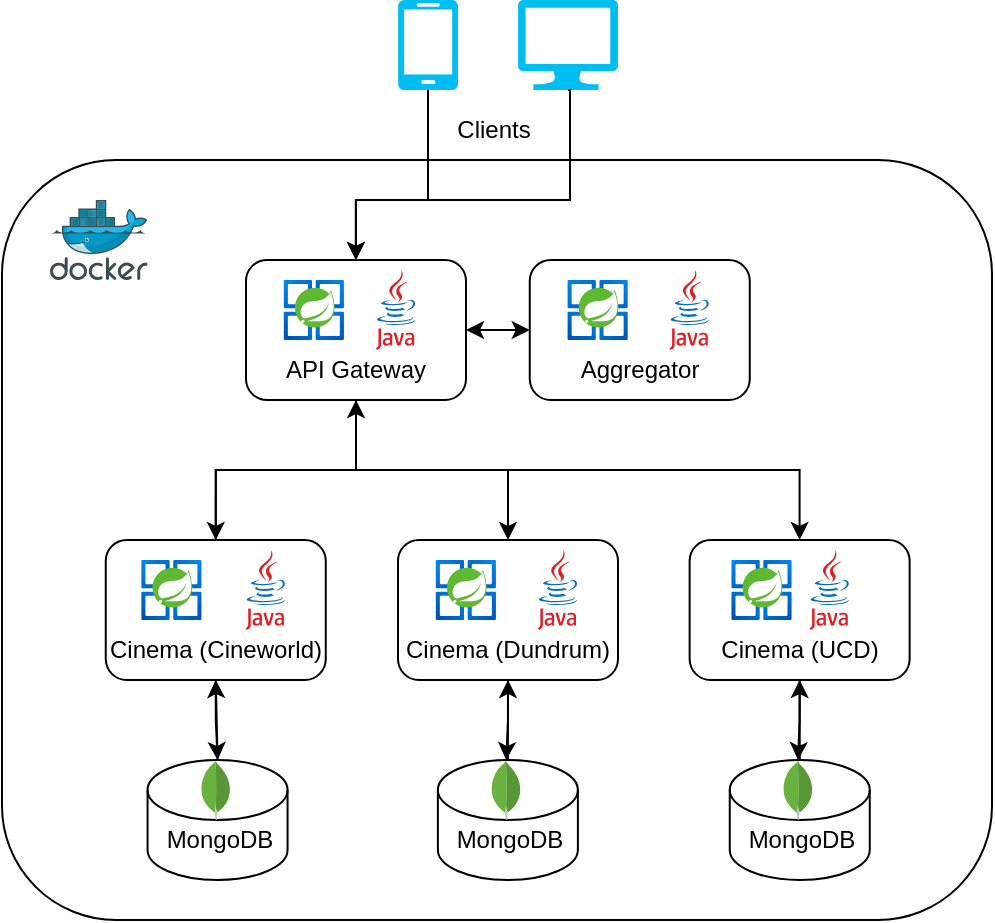 <mxfile scale="3" border="0">
    <diagram id="qgYcY0n3wP_RTE-sAW_c" name="Page-1">
        <mxGraphModel dx="543" dy="448" grid="1" gridSize="10" guides="1" tooltips="1" connect="1" arrows="1" fold="1" page="1" pageScale="1" pageWidth="827" pageHeight="1169" math="0" shadow="0">
            <root>
                <mxCell id="0"/>
                <mxCell id="1" parent="0"/>
                <mxCell id="cWMBWz1hI2QJN9EcXbRC-1" value="" style="rounded=1;whiteSpace=wrap;html=1;" parent="1" vertex="1">
                    <mxGeometry x="166" y="160" width="495" height="380" as="geometry"/>
                </mxCell>
                <mxCell id="cWMBWz1hI2QJN9EcXbRC-2" value="" style="sketch=0;aspect=fixed;html=1;points=[];align=center;image;fontSize=12;image=img/lib/mscae/Docker.svg;" parent="1" vertex="1">
                    <mxGeometry x="190" y="180" width="48.78" height="40" as="geometry"/>
                </mxCell>
                <mxCell id="cWMBWz1hI2QJN9EcXbRC-46" style="edgeStyle=orthogonalEdgeStyle;rounded=0;orthogonalLoop=1;jettySize=auto;html=1;exitX=0.5;exitY=0;exitDx=0;exitDy=0;entryX=0.5;entryY=1;entryDx=0;entryDy=0;" parent="1" source="cWMBWz1hI2QJN9EcXbRC-3" target="cWMBWz1hI2QJN9EcXbRC-15" edge="1">
                    <mxGeometry relative="1" as="geometry"/>
                </mxCell>
                <mxCell id="cWMBWz1hI2QJN9EcXbRC-3" value="" style="rounded=1;whiteSpace=wrap;html=1;" parent="1" vertex="1">
                    <mxGeometry x="217.88" y="350" width="110" height="70" as="geometry"/>
                </mxCell>
                <mxCell id="cWMBWz1hI2QJN9EcXbRC-4" value="" style="rounded=1;whiteSpace=wrap;html=1;" parent="1" vertex="1">
                    <mxGeometry x="429.88" y="210" width="110" height="70" as="geometry"/>
                </mxCell>
                <mxCell id="cWMBWz1hI2QJN9EcXbRC-5" value="" style="rounded=1;whiteSpace=wrap;html=1;" parent="1" vertex="1">
                    <mxGeometry x="364" y="350" width="110" height="70" as="geometry"/>
                </mxCell>
                <mxCell id="cWMBWz1hI2QJN9EcXbRC-6" value="" style="rounded=1;whiteSpace=wrap;html=1;" parent="1" vertex="1">
                    <mxGeometry x="509.82" y="350" width="110" height="70" as="geometry"/>
                </mxCell>
                <mxCell id="cWMBWz1hI2QJN9EcXbRC-7" value="" style="rounded=1;whiteSpace=wrap;html=1;" parent="1" vertex="1">
                    <mxGeometry x="288" y="210" width="110" height="70" as="geometry"/>
                </mxCell>
                <mxCell id="cWMBWz1hI2QJN9EcXbRC-42" style="edgeStyle=orthogonalEdgeStyle;rounded=0;orthogonalLoop=1;jettySize=auto;html=1;exitX=0.5;exitY=1;exitDx=0;exitDy=0;exitPerimeter=0;entryX=0.5;entryY=0;entryDx=0;entryDy=0;" parent="1" source="cWMBWz1hI2QJN9EcXbRC-9" target="cWMBWz1hI2QJN9EcXbRC-7" edge="1">
                    <mxGeometry relative="1" as="geometry">
                        <Array as="points">
                            <mxPoint x="379" y="180"/>
                            <mxPoint x="343" y="180"/>
                        </Array>
                    </mxGeometry>
                </mxCell>
                <mxCell id="cWMBWz1hI2QJN9EcXbRC-9" value="" style="verticalLabelPosition=bottom;html=1;verticalAlign=top;align=center;strokeColor=none;fillColor=#00BEF2;shape=mxgraph.azure.mobile;pointerEvents=1;" parent="1" vertex="1">
                    <mxGeometry x="364" y="80" width="30" height="45" as="geometry"/>
                </mxCell>
                <mxCell id="cWMBWz1hI2QJN9EcXbRC-10" value="" style="verticalLabelPosition=bottom;html=1;verticalAlign=top;align=center;strokeColor=none;fillColor=#00BEF2;shape=mxgraph.azure.computer;pointerEvents=1;" parent="1" vertex="1">
                    <mxGeometry x="424" y="80" width="50" height="45" as="geometry"/>
                </mxCell>
                <mxCell id="cWMBWz1hI2QJN9EcXbRC-11" value="Clients" style="text;html=1;strokeColor=none;fillColor=none;align=center;verticalAlign=middle;whiteSpace=wrap;rounded=0;" parent="1" vertex="1">
                    <mxGeometry x="382" y="130" width="60" height="30" as="geometry"/>
                </mxCell>
                <mxCell id="cWMBWz1hI2QJN9EcXbRC-14" value="" style="aspect=fixed;html=1;points=[];align=center;image;fontSize=12;image=img/lib/azure2/compute/Azure_Spring_Cloud.svg;" parent="1" vertex="1">
                    <mxGeometry x="306" y="220" width="31.88" height="30" as="geometry"/>
                </mxCell>
                <mxCell id="cWMBWz1hI2QJN9EcXbRC-47" style="edgeStyle=orthogonalEdgeStyle;rounded=0;orthogonalLoop=1;jettySize=auto;html=1;exitX=0.5;exitY=1;exitDx=0;exitDy=0;entryX=0.5;entryY=0;entryDx=0;entryDy=0;" parent="1" source="cWMBWz1hI2QJN9EcXbRC-15" target="cWMBWz1hI2QJN9EcXbRC-3" edge="1">
                    <mxGeometry relative="1" as="geometry"/>
                </mxCell>
                <mxCell id="cWMBWz1hI2QJN9EcXbRC-48" style="edgeStyle=orthogonalEdgeStyle;rounded=0;orthogonalLoop=1;jettySize=auto;html=1;exitX=0.5;exitY=1;exitDx=0;exitDy=0;" parent="1" source="cWMBWz1hI2QJN9EcXbRC-15" target="cWMBWz1hI2QJN9EcXbRC-5" edge="1">
                    <mxGeometry relative="1" as="geometry"/>
                </mxCell>
                <mxCell id="cWMBWz1hI2QJN9EcXbRC-49" style="edgeStyle=orthogonalEdgeStyle;rounded=0;orthogonalLoop=1;jettySize=auto;html=1;exitX=0.5;exitY=1;exitDx=0;exitDy=0;" parent="1" source="cWMBWz1hI2QJN9EcXbRC-15" target="cWMBWz1hI2QJN9EcXbRC-6" edge="1">
                    <mxGeometry relative="1" as="geometry"/>
                </mxCell>
                <mxCell id="cWMBWz1hI2QJN9EcXbRC-15" value="API Gateway" style="text;html=1;strokeColor=none;fillColor=none;align=center;verticalAlign=middle;whiteSpace=wrap;rounded=0;" parent="1" vertex="1">
                    <mxGeometry x="298" y="250" width="90" height="30" as="geometry"/>
                </mxCell>
                <mxCell id="cWMBWz1hI2QJN9EcXbRC-16" value="" style="aspect=fixed;html=1;points=[];align=center;image;fontSize=12;image=img/lib/azure2/compute/Azure_Spring_Cloud.svg;" parent="1" vertex="1">
                    <mxGeometry x="234.78" y="360" width="31.88" height="30" as="geometry"/>
                </mxCell>
                <mxCell id="cWMBWz1hI2QJN9EcXbRC-17" value="" style="aspect=fixed;html=1;points=[];align=center;image;fontSize=12;image=img/lib/azure2/compute/Azure_Spring_Cloud.svg;" parent="1" vertex="1">
                    <mxGeometry x="382" y="360" width="31.88" height="30" as="geometry"/>
                </mxCell>
                <mxCell id="cWMBWz1hI2QJN9EcXbRC-18" value="" style="aspect=fixed;html=1;points=[];align=center;image;fontSize=12;image=img/lib/azure2/compute/Azure_Spring_Cloud.svg;" parent="1" vertex="1">
                    <mxGeometry x="447.88" y="220" width="31.88" height="30" as="geometry"/>
                </mxCell>
                <mxCell id="cWMBWz1hI2QJN9EcXbRC-19" value="" style="aspect=fixed;html=1;points=[];align=center;image;fontSize=12;image=img/lib/azure2/compute/Azure_Spring_Cloud.svg;" parent="1" vertex="1">
                    <mxGeometry x="529.82" y="360" width="31.88" height="30" as="geometry"/>
                </mxCell>
                <mxCell id="cWMBWz1hI2QJN9EcXbRC-20" value="Aggregator" style="text;html=1;strokeColor=none;fillColor=none;align=center;verticalAlign=middle;whiteSpace=wrap;rounded=0;" parent="1" vertex="1">
                    <mxGeometry x="439.88" y="250" width="90" height="30" as="geometry"/>
                </mxCell>
                <mxCell id="cWMBWz1hI2QJN9EcXbRC-21" value="" style="endArrow=classic;startArrow=classic;html=1;rounded=0;entryX=1;entryY=0.5;entryDx=0;entryDy=0;exitX=0;exitY=0.5;exitDx=0;exitDy=0;" parent="1" source="cWMBWz1hI2QJN9EcXbRC-4" target="cWMBWz1hI2QJN9EcXbRC-7" edge="1">
                    <mxGeometry width="50" height="50" relative="1" as="geometry">
                        <mxPoint x="430" y="300" as="sourcePoint"/>
                        <mxPoint x="455" y="270" as="targetPoint"/>
                    </mxGeometry>
                </mxCell>
                <mxCell id="9qFrks6LTLOdzD0h3Oyn-13" style="edgeStyle=orthogonalEdgeStyle;rounded=0;orthogonalLoop=1;jettySize=auto;html=1;exitX=0.5;exitY=1;exitDx=0;exitDy=0;entryX=0.5;entryY=0;entryDx=0;entryDy=0;entryPerimeter=0;" parent="1" source="cWMBWz1hI2QJN9EcXbRC-29" target="9qFrks6LTLOdzD0h3Oyn-11" edge="1">
                    <mxGeometry relative="1" as="geometry"/>
                </mxCell>
                <mxCell id="cWMBWz1hI2QJN9EcXbRC-29" value="Cinema (Cineworld)" style="text;html=1;strokeColor=none;fillColor=none;align=center;verticalAlign=middle;whiteSpace=wrap;rounded=0;" parent="1" vertex="1">
                    <mxGeometry x="207.88" y="390" width="130" height="30" as="geometry"/>
                </mxCell>
                <mxCell id="9qFrks6LTLOdzD0h3Oyn-32" style="edgeStyle=orthogonalEdgeStyle;rounded=0;orthogonalLoop=1;jettySize=auto;html=1;exitX=0.5;exitY=1;exitDx=0;exitDy=0;" parent="1" source="cWMBWz1hI2QJN9EcXbRC-32" target="9qFrks6LTLOdzD0h3Oyn-31" edge="1">
                    <mxGeometry relative="1" as="geometry"/>
                </mxCell>
                <mxCell id="cWMBWz1hI2QJN9EcXbRC-32" value="Cinema (Dundrum)" style="text;html=1;strokeColor=none;fillColor=none;align=center;verticalAlign=middle;whiteSpace=wrap;rounded=0;" parent="1" vertex="1">
                    <mxGeometry x="354" y="390" width="130" height="30" as="geometry"/>
                </mxCell>
                <mxCell id="9qFrks6LTLOdzD0h3Oyn-36" style="edgeStyle=orthogonalEdgeStyle;rounded=0;orthogonalLoop=1;jettySize=auto;html=1;exitX=0.5;exitY=1;exitDx=0;exitDy=0;" parent="1" source="cWMBWz1hI2QJN9EcXbRC-33" target="9qFrks6LTLOdzD0h3Oyn-35" edge="1">
                    <mxGeometry relative="1" as="geometry"/>
                </mxCell>
                <mxCell id="cWMBWz1hI2QJN9EcXbRC-33" value="Cinema (UCD)" style="text;html=1;strokeColor=none;fillColor=none;align=center;verticalAlign=middle;whiteSpace=wrap;rounded=0;" parent="1" vertex="1">
                    <mxGeometry x="499.82" y="390" width="130" height="30" as="geometry"/>
                </mxCell>
                <mxCell id="cWMBWz1hI2QJN9EcXbRC-34" value="" style="dashed=0;outlineConnect=0;html=1;align=center;labelPosition=center;verticalLabelPosition=bottom;verticalAlign=top;shape=mxgraph.weblogos.java" parent="1" vertex="1">
                    <mxGeometry x="287.88" y="355" width="20" height="40" as="geometry"/>
                </mxCell>
                <mxCell id="cWMBWz1hI2QJN9EcXbRC-35" value="" style="dashed=0;outlineConnect=0;html=1;align=center;labelPosition=center;verticalLabelPosition=bottom;verticalAlign=top;shape=mxgraph.weblogos.java" parent="1" vertex="1">
                    <mxGeometry x="433.94" y="355" width="20" height="40" as="geometry"/>
                </mxCell>
                <mxCell id="cWMBWz1hI2QJN9EcXbRC-36" value="" style="dashed=0;outlineConnect=0;html=1;align=center;labelPosition=center;verticalLabelPosition=bottom;verticalAlign=top;shape=mxgraph.weblogos.java" parent="1" vertex="1">
                    <mxGeometry x="569.82" y="355" width="20" height="40" as="geometry"/>
                </mxCell>
                <mxCell id="cWMBWz1hI2QJN9EcXbRC-38" value="" style="dashed=0;outlineConnect=0;html=1;align=center;labelPosition=center;verticalLabelPosition=bottom;verticalAlign=top;shape=mxgraph.weblogos.java" parent="1" vertex="1">
                    <mxGeometry x="499.82" y="215" width="20" height="40" as="geometry"/>
                </mxCell>
                <mxCell id="cWMBWz1hI2QJN9EcXbRC-40" value="" style="dashed=0;outlineConnect=0;html=1;align=center;labelPosition=center;verticalLabelPosition=bottom;verticalAlign=top;shape=mxgraph.weblogos.java" parent="1" vertex="1">
                    <mxGeometry x="353" y="215" width="20" height="40" as="geometry"/>
                </mxCell>
                <mxCell id="2" style="edgeStyle=none;html=1;exitX=0.5;exitY=0;exitDx=0;exitDy=0;exitPerimeter=0;entryX=0.5;entryY=1;entryDx=0;entryDy=0;" parent="1" source="9qFrks6LTLOdzD0h3Oyn-11" target="cWMBWz1hI2QJN9EcXbRC-29" edge="1">
                    <mxGeometry relative="1" as="geometry"/>
                </mxCell>
                <mxCell id="9qFrks6LTLOdzD0h3Oyn-11" value="" style="shape=cylinder3;whiteSpace=wrap;html=1;boundedLbl=1;backgroundOutline=1;size=15;" parent="1" vertex="1">
                    <mxGeometry x="238.78" y="460" width="70" height="60" as="geometry"/>
                </mxCell>
                <mxCell id="9qFrks6LTLOdzD0h3Oyn-8" value="MongoDB" style="text;html=1;strokeColor=none;fillColor=none;align=center;verticalAlign=middle;whiteSpace=wrap;rounded=0;" parent="1" vertex="1">
                    <mxGeometry x="243.88" y="495" width="62.12" height="10" as="geometry"/>
                </mxCell>
                <mxCell id="9qFrks6LTLOdzD0h3Oyn-10" value="" style="dashed=0;outlineConnect=0;html=1;align=center;labelPosition=center;verticalLabelPosition=bottom;verticalAlign=top;shape=mxgraph.weblogos.mongodb" parent="1" vertex="1">
                    <mxGeometry x="265.2" y="460" width="15.36" height="30" as="geometry"/>
                </mxCell>
                <mxCell id="3" style="edgeStyle=none;html=1;exitX=0.5;exitY=0;exitDx=0;exitDy=0;exitPerimeter=0;entryX=0.5;entryY=1;entryDx=0;entryDy=0;" parent="1" source="9qFrks6LTLOdzD0h3Oyn-29" target="cWMBWz1hI2QJN9EcXbRC-32" edge="1">
                    <mxGeometry relative="1" as="geometry"/>
                </mxCell>
                <mxCell id="9qFrks6LTLOdzD0h3Oyn-29" value="" style="shape=cylinder3;whiteSpace=wrap;html=1;boundedLbl=1;backgroundOutline=1;size=15;" parent="1" vertex="1">
                    <mxGeometry x="383.94" y="460" width="70" height="60" as="geometry"/>
                </mxCell>
                <mxCell id="9qFrks6LTLOdzD0h3Oyn-30" value="MongoDB" style="text;html=1;strokeColor=none;fillColor=none;align=center;verticalAlign=middle;whiteSpace=wrap;rounded=0;" parent="1" vertex="1">
                    <mxGeometry x="389.04" y="495" width="62.12" height="10" as="geometry"/>
                </mxCell>
                <mxCell id="9qFrks6LTLOdzD0h3Oyn-31" value="" style="dashed=0;outlineConnect=0;html=1;align=center;labelPosition=center;verticalLabelPosition=bottom;verticalAlign=top;shape=mxgraph.weblogos.mongodb" parent="1" vertex="1">
                    <mxGeometry x="410.36" y="460" width="15.36" height="30" as="geometry"/>
                </mxCell>
                <mxCell id="4" style="edgeStyle=none;html=1;exitX=0.5;exitY=0;exitDx=0;exitDy=0;exitPerimeter=0;entryX=0.5;entryY=1;entryDx=0;entryDy=0;" parent="1" source="9qFrks6LTLOdzD0h3Oyn-33" target="cWMBWz1hI2QJN9EcXbRC-33" edge="1">
                    <mxGeometry relative="1" as="geometry"/>
                </mxCell>
                <mxCell id="9qFrks6LTLOdzD0h3Oyn-33" value="" style="shape=cylinder3;whiteSpace=wrap;html=1;boundedLbl=1;backgroundOutline=1;size=15;" parent="1" vertex="1">
                    <mxGeometry x="529.88" y="460" width="70" height="60" as="geometry"/>
                </mxCell>
                <mxCell id="9qFrks6LTLOdzD0h3Oyn-34" value="MongoDB" style="text;html=1;strokeColor=none;fillColor=none;align=center;verticalAlign=middle;whiteSpace=wrap;rounded=0;" parent="1" vertex="1">
                    <mxGeometry x="534.98" y="495" width="62.12" height="10" as="geometry"/>
                </mxCell>
                <mxCell id="9qFrks6LTLOdzD0h3Oyn-35" value="" style="dashed=0;outlineConnect=0;html=1;align=center;labelPosition=center;verticalLabelPosition=bottom;verticalAlign=top;shape=mxgraph.weblogos.mongodb" parent="1" vertex="1">
                    <mxGeometry x="556.3" y="460" width="15.36" height="30" as="geometry"/>
                </mxCell>
                <mxCell id="12" style="edgeStyle=orthogonalEdgeStyle;rounded=0;orthogonalLoop=1;jettySize=auto;html=1;entryX=0.5;entryY=0;entryDx=0;entryDy=0;exitX=0.5;exitY=1;exitDx=0;exitDy=0;exitPerimeter=0;" parent="1" source="cWMBWz1hI2QJN9EcXbRC-10" edge="1">
                    <mxGeometry relative="1" as="geometry">
                        <Array as="points">
                            <mxPoint x="450" y="125"/>
                            <mxPoint x="450" y="180"/>
                            <mxPoint x="343" y="180"/>
                        </Array>
                        <mxPoint x="440" y="140" as="sourcePoint"/>
                        <mxPoint x="342.88" y="210" as="targetPoint"/>
                    </mxGeometry>
                </mxCell>
            </root>
        </mxGraphModel>
    </diagram>
</mxfile>